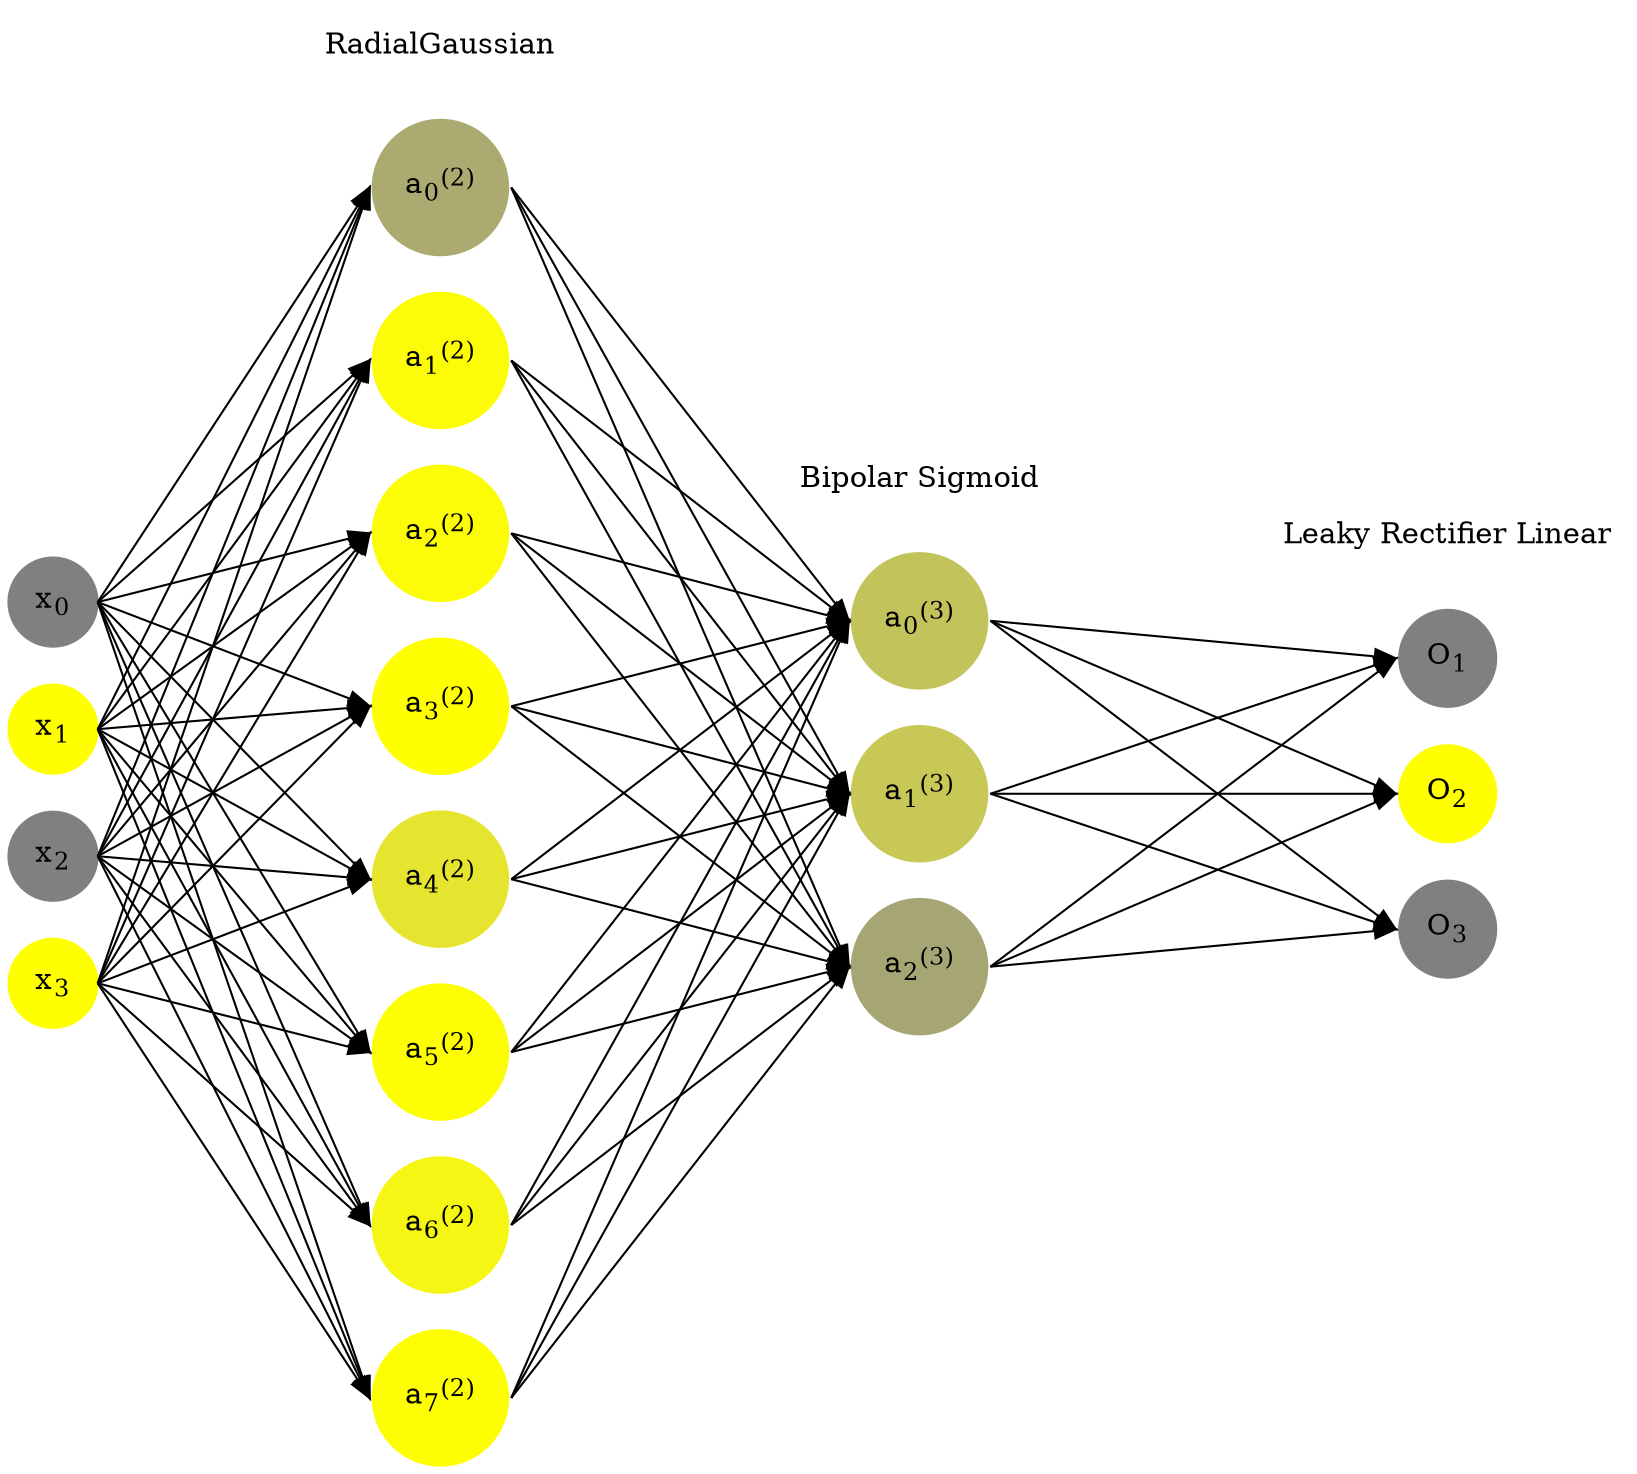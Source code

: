 digraph G {
	rankdir = LR;
	splines=false;
	edge[style=invis];
	ranksep= 1.4;
	{
	node [shape=circle, color="0.1667, 0.0, 0.5", style=filled, fillcolor="0.1667, 0.0, 0.5"];
	x0 [label=<x<sub>0</sub>>];
	}
	{
	node [shape=circle, color="0.1667, 1.0, 1.0", style=filled, fillcolor="0.1667, 1.0, 1.0"];
	x1 [label=<x<sub>1</sub>>];
	}
	{
	node [shape=circle, color="0.1667, 0.0, 0.5", style=filled, fillcolor="0.1667, 0.0, 0.5"];
	x2 [label=<x<sub>2</sub>>];
	}
	{
	node [shape=circle, color="0.1667, 1.0, 1.0", style=filled, fillcolor="0.1667, 1.0, 1.0"];
	x3 [label=<x<sub>3</sub>>];
	}
	{
	node [shape=circle, color="0.1667, 0.341400, 0.670700", style=filled, fillcolor="0.1667, 0.341400, 0.670700"];
	a02 [label=<a<sub>0</sub><sup>(2)</sup>>];
	}
	{
	node [shape=circle, color="0.1667, 0.973217, 0.986609", style=filled, fillcolor="0.1667, 0.973217, 0.986609"];
	a12 [label=<a<sub>1</sub><sup>(2)</sup>>];
	}
	{
	node [shape=circle, color="0.1667, 0.975766, 0.987883", style=filled, fillcolor="0.1667, 0.975766, 0.987883"];
	a22 [label=<a<sub>2</sub><sup>(2)</sup>>];
	}
	{
	node [shape=circle, color="0.1667, 0.995833, 0.997917", style=filled, fillcolor="0.1667, 0.995833, 0.997917"];
	a32 [label=<a<sub>3</sub><sup>(2)</sup>>];
	}
	{
	node [shape=circle, color="0.1667, 0.789933, 0.894967", style=filled, fillcolor="0.1667, 0.789933, 0.894967"];
	a42 [label=<a<sub>4</sub><sup>(2)</sup>>];
	}
	{
	node [shape=circle, color="0.1667, 0.985176, 0.992588", style=filled, fillcolor="0.1667, 0.985176, 0.992588"];
	a52 [label=<a<sub>5</sub><sup>(2)</sup>>];
	}
	{
	node [shape=circle, color="0.1667, 0.921997, 0.960998", style=filled, fillcolor="0.1667, 0.921997, 0.960998"];
	a62 [label=<a<sub>6</sub><sup>(2)</sup>>];
	}
	{
	node [shape=circle, color="0.1667, 0.991612, 0.995806", style=filled, fillcolor="0.1667, 0.991612, 0.995806"];
	a72 [label=<a<sub>7</sub><sup>(2)</sup>>];
	}
	{
	node [shape=circle, color="0.1667, 0.528040, 0.764020", style=filled, fillcolor="0.1667, 0.528040, 0.764020"];
	a03 [label=<a<sub>0</sub><sup>(3)</sup>>];
	}
	{
	node [shape=circle, color="0.1667, 0.563323, 0.781661", style=filled, fillcolor="0.1667, 0.563323, 0.781661"];
	a13 [label=<a<sub>1</sub><sup>(3)</sup>>];
	}
	{
	node [shape=circle, color="0.1667, 0.299947, 0.649974", style=filled, fillcolor="0.1667, 0.299947, 0.649974"];
	a23 [label=<a<sub>2</sub><sup>(3)</sup>>];
	}
	{
	node [shape=circle, color="0.1667, 0.0, 0.5", style=filled, fillcolor="0.1667, 0.0, 0.5"];
	O1 [label=<O<sub>1</sub>>];
	}
	{
	node [shape=circle, color="0.1667, 1.0, 1.0", style=filled, fillcolor="0.1667, 1.0, 1.0"];
	O2 [label=<O<sub>2</sub>>];
	}
	{
	node [shape=circle, color="0.1667, 0.0, 0.5", style=filled, fillcolor="0.1667, 0.0, 0.5"];
	O3 [label=<O<sub>3</sub>>];
	}
	{
	rank=same;
	x0->x1->x2->x3;
	}
	{
	rank=same;
	a02->a12->a22->a32->a42->a52->a62->a72;
	}
	{
	rank=same;
	a03->a13->a23;
	}
	{
	rank=same;
	O1->O2->O3;
	}
	l1 [shape=plaintext,label="RadialGaussian"];
	l1->a02;
	{rank=same; l1;a02};
	l2 [shape=plaintext,label="Bipolar Sigmoid"];
	l2->a03;
	{rank=same; l2;a03};
	l3 [shape=plaintext,label="Leaky Rectifier Linear"];
	l3->O1;
	{rank=same; l3;O1};
edge[style=solid, tailport=e, headport=w];
	{x0;x1;x2;x3} -> {a02;a12;a22;a32;a42;a52;a62;a72};
	{a02;a12;a22;a32;a42;a52;a62;a72} -> {a03;a13;a23};
	{a03;a13;a23} -> {O1,O2,O3};
}